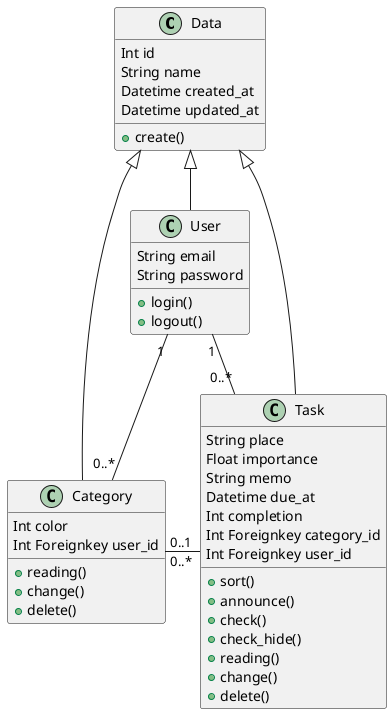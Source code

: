@startuml

class Data{
    Int id
    String name
    Datetime created_at
    Datetime updated_at

    + create()

}

class User{
    String email
    String password

    + login()
    + logout()
}

class Category{
    Int color
    Int Foreignkey user_id

    + reading()
    + change()
    + delete()

}

class Task{
    String place
    Float importance
    String memo
    Datetime due_at
    Int completion
    Int Foreignkey category_id
    Int Foreignkey user_id

    + sort()
    + announce()
    + check()
    + check_hide()
    + reading()
    + change()
    + delete()
}

Data <|-- User
Data <|-- Task
Data <|-- Category
User "1" -- "0..*" Task
Category "0..1" - "0..*" Task
User "1" -- "0..*" Category

@enduml